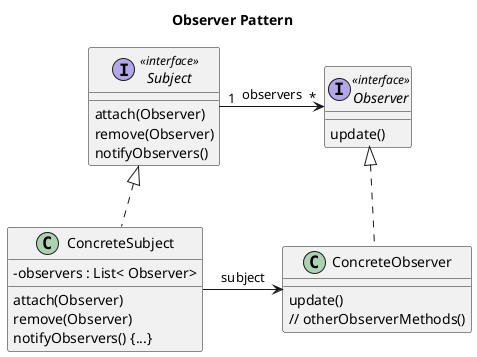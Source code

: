 @startuml



skinparam classAttributeIconSize 0
title Observer Pattern


interface Subject <<interface>>
interface Observer <<interface>>


class ConcreteSubject
class ConcreteObserver

Subject : attach(Observer)
Subject : remove(Observer)
Subject : notifyObservers()

Observer : update()
ConcreteObserver : update()
ConcreteObserver : // otherObserverMethods()

ConcreteSubject : - observers : List< Observer>
ConcreteSubject : attach(Observer)
ConcreteSubject : remove(Observer)
ConcreteSubject : notifyObservers() {...}

Subject "1" -right-> "*" Observer : "observers"

ConcreteSubject -> ConcreteObserver : "subject"
Subject <|.. ConcreteSubject
Observer <|.. ConcreteObserver

@enduml